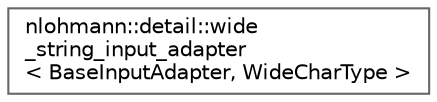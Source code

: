 digraph "Graphical Class Hierarchy"
{
 // LATEX_PDF_SIZE
  bgcolor="transparent";
  edge [fontname=Helvetica,fontsize=10,labelfontname=Helvetica,labelfontsize=10];
  node [fontname=Helvetica,fontsize=10,shape=box,height=0.2,width=0.4];
  rankdir="LR";
  Node0 [id="Node000000",label="nlohmann::detail::wide\l_string_input_adapter\l\< BaseInputAdapter, WideCharType \>",height=0.2,width=0.4,color="grey40", fillcolor="white", style="filled",URL="$classnlohmann_1_1detail_1_1wide__string__input__adapter.html",tooltip=" "];
}
